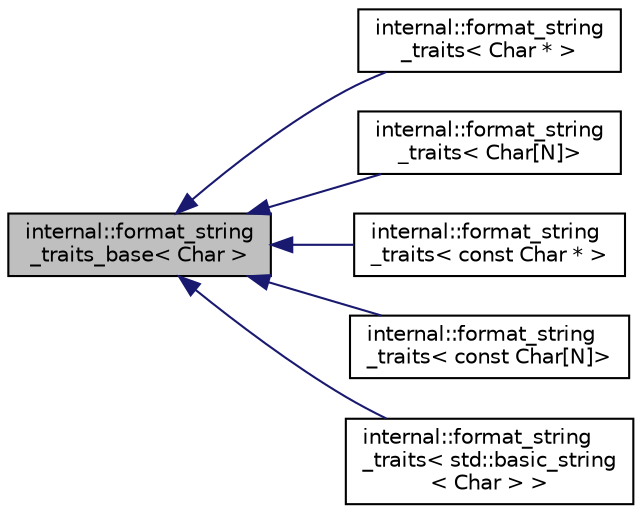 digraph "internal::format_string_traits_base&lt; Char &gt;"
{
  edge [fontname="Helvetica",fontsize="10",labelfontname="Helvetica",labelfontsize="10"];
  node [fontname="Helvetica",fontsize="10",shape=record];
  rankdir="LR";
  Node1 [label="internal::format_string\l_traits_base\< Char \>",height=0.2,width=0.4,color="black", fillcolor="grey75", style="filled" fontcolor="black"];
  Node1 -> Node2 [dir="back",color="midnightblue",fontsize="10",style="solid",fontname="Helvetica"];
  Node2 [label="internal::format_string\l_traits\< Char * \>",height=0.2,width=0.4,color="black", fillcolor="white", style="filled",URL="$structinternal_1_1format__string__traits_3_01_char_01_5_01_4.html"];
  Node1 -> Node3 [dir="back",color="midnightblue",fontsize="10",style="solid",fontname="Helvetica"];
  Node3 [label="internal::format_string\l_traits\< Char[N]\>",height=0.2,width=0.4,color="black", fillcolor="white", style="filled",URL="$structinternal_1_1format__string__traits_3_01_char[_n]_4.html"];
  Node1 -> Node4 [dir="back",color="midnightblue",fontsize="10",style="solid",fontname="Helvetica"];
  Node4 [label="internal::format_string\l_traits\< const Char * \>",height=0.2,width=0.4,color="black", fillcolor="white", style="filled",URL="$structinternal_1_1format__string__traits_3_01const_01_char_01_5_01_4.html"];
  Node1 -> Node5 [dir="back",color="midnightblue",fontsize="10",style="solid",fontname="Helvetica"];
  Node5 [label="internal::format_string\l_traits\< const Char[N]\>",height=0.2,width=0.4,color="black", fillcolor="white", style="filled",URL="$structinternal_1_1format__string__traits_3_01const_01_char[_n]_4.html"];
  Node1 -> Node6 [dir="back",color="midnightblue",fontsize="10",style="solid",fontname="Helvetica"];
  Node6 [label="internal::format_string\l_traits\< std::basic_string\l\< Char \> \>",height=0.2,width=0.4,color="black", fillcolor="white", style="filled",URL="$structinternal_1_1format__string__traits_3_01std_1_1basic__string_3_01_char_01_4_01_4.html"];
}
